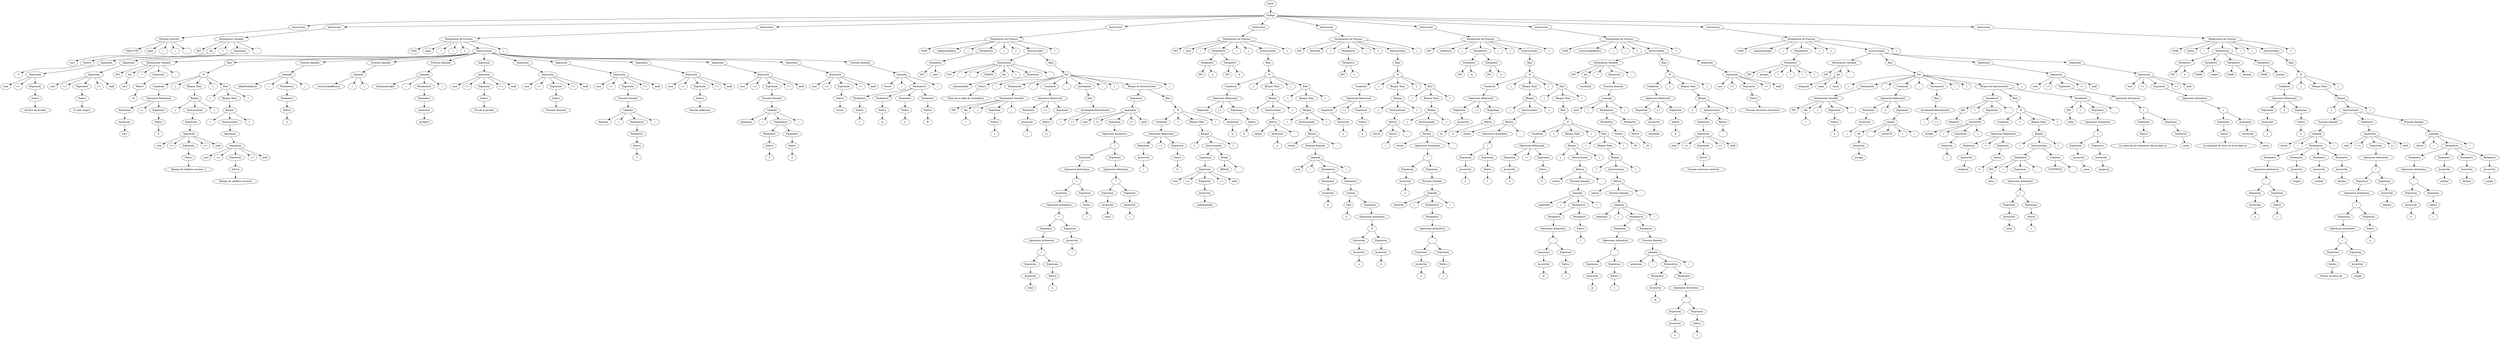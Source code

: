 digraph G {
n0[label="Inicio"]
nCodigo[label="Codigo"]
n0 -> nCodigo
n1[label="Instruccion"]
nCodigo -> n1
n2[label="Funcion Execute"]
n1 -> n2
n2 -> n6
n3[label="main"]
n2 -> n3
n4[label="("]
n2 -> n4
n6[label="EXECUTE"]
n5[label=")"]
n7[label=";"]
n2 -> n7
n2 -> n5
n8[label="Instruccion"]
nCodigo -> n8
n9[label="Declaracion Variable"]
n10[label="INT"]
n9 -> n10
n11[label="Ids"]
n15[label="var1"]
n11 -> n15
n9 -> n11
n13[label="="]
n9 -> n13
n14[label="Expresion"]
n16[label="Nativo"]
n17[label="0"]
n16 -> n17
n14 -> n16
n9 -> n14
n8 -> n9
n12[label=";"]
n9 -> n12
n18[label="Instruccion"]
nCodigo -> n18
n19[label="Declaracion de Funcion"]
n18 -> n19
n20[label="VOID"]
n19 -> n20
n21[label="main"]
n19 -> n21
n22[label="("]
n19 -> n22
n23[label=")"]
n19 -> n23
n24[label="{"]
n19 -> n24
n25[label="Instrucciones"]
n19 -> n25
n27[label="Impresion"]
n25 -> n27
n28[label="Impresión"]
n27 -> n28
n29[label="cout"]
n28 -> n29
n30[label="<<"]
n28 -> n30
n31[label="Expresión"]
n28 -> n31
n32[label="Nativo"]
n33[label="Archivo de prueba
"]
n32 -> n33
n31 -> n32
n34[label="Impresion"]
n25 -> n34
n35[label="Impresión"]
n34 -> n35
n36[label="cout"]
n35 -> n36
n37[label="<<"]
n35 -> n37
n38[label="Expresión"]
n35 -> n38
n39[label="Nativo"]
n40[label="Si sale compi1"]
n39 -> n40
n38 -> n39
n41[label="<<"]
n35 -> n41
n42[label="endl"]
n35 -> n42
n43[label="Declaracion Variable"]
n44[label="INT"]
n43 -> n44
n45[label="Ids"]
n49[label="var1"]
n45 -> n49
n43 -> n45
n47[label="="]
n43 -> n47
n48[label="Expresion"]
n50[label="Nativo"]
n51[label="10"]
n50 -> n51
n48 -> n50
n43 -> n48
n25 -> n43
n46[label=";"]
n43 -> n46
n52[label="Raiz"]
n25 -> n52
n53[label="If"]
n52 -> n53
n54[label="Condición"]
n53 -> n54
n58[label="Operacion Relacional"]
n54 -> n58
n59[label="Expresion"]
n61[label="=="]
n60[label="Expresion"]
n58 -> n59
n58 -> n61
n58 -> n60
n62[label="AccessVar"]
n62 -> n63
n63[label="var1"]
n59 -> n62
n64[label="Nativo"]
n65[label="0"]
n64 -> n65
n60 -> n64
n55[label="{"]
n53 -> n55
n56[label="Bloque Then"]
n53 -> n56
n66[label="Bloque"]
n67[label="{"]
n66 -> n67
n69[label="Instrucciones"]
n70[label="Impresion"]
n69 -> n70
n71[label="Impresión"]
n70 -> n71
n72[label="cout"]
n71 -> n72
n73[label="<<"]
n71 -> n73
n74[label="Expresión"]
n71 -> n74
n75[label="Nativo"]
n76[label="Manejo de ambitos erroneo :'("]
n75 -> n76
n74 -> n75
n77[label="<<"]
n71 -> n77
n78[label="endl"]
n71 -> n78
n66 -> n69
n68[label="}"]
n66 -> n68
n56 -> n66
n57[label="}"]
n53 -> n57
n79[label="Else"]
n53 -> n79
n80[label="{"]
n79 -> n80
n81[label="Bloque Then"]
n79 -> n81
n83[label="Bloque"]
n84[label="{"]
n83 -> n84
n86[label="Instrucciones"]
n87[label="Impresion"]
n86 -> n87
n88[label="Impresión"]
n87 -> n88
n89[label="cout"]
n88 -> n89
n90[label="<<"]
n88 -> n90
n91[label="Expresión"]
n88 -> n91
n92[label="Nativo"]
n93[label="Manejo de ambitos correcto"]
n92 -> n93
n91 -> n92
n94[label="<<"]
n88 -> n94
n95[label="endl"]
n88 -> n95
n83 -> n86
n85[label="}"]
n83 -> n85
n81 -> n83
n82[label="}"]
n79 -> n82
n96[label="Funcion llamada"]
n25 -> n96
n97[label="Llamada"]
n96 -> n97
n98[label="tablaMultiplicar"]
n97 -> n98
n99[label="("]
n97 -> n99
n101[label="Parámetros"]
n97 -> n101
n102[label="Parámetro"]
n101 -> n102
n103[label="Nativo"]
n104[label="5"]
n103 -> n104
n102 -> n103
n100[label=")"]
n97 -> n100
n105[label="Funcion llamada"]
n25 -> n105
n106[label="Llamada"]
n105 -> n106
n107[label="recursividadBasica"]
n106 -> n107
n108[label="("]
n106 -> n108
n109[label=")"]
n106 -> n109
n110[label="Funcion llamada"]
n25 -> n110
n111[label="Llamada"]
n110 -> n111
n112[label="AnalizarArreglo"]
n111 -> n112
n113[label="("]
n111 -> n113
n115[label="Parámetros"]
n111 -> n115
n116[label="Parámetro"]
n115 -> n116
n117[label="AccessVar"]
n117 -> n118
n118[label="arreglo2"]
n116 -> n117
n114[label=")"]
n111 -> n114
n119[label="Impresion"]
n25 -> n119
n120[label="Impresión"]
n119 -> n120
n121[label="cout"]
n120 -> n121
n122[label="<<"]
n120 -> n122
n123[label="Expresión"]
n120 -> n123
n124[label="Nativo"]
n125[label="Fin de la prueba"]
n124 -> n125
n123 -> n124
n126[label="<<"]
n120 -> n126
n127[label="endl"]
n120 -> n127
n128[label="Impresion"]
n25 -> n128
n129[label="Impresión"]
n128 -> n129
n130[label="cout"]
n129 -> n130
n131[label="<<"]
n129 -> n131
n132[label="Expresión"]
n129 -> n132
n133[label="Nativo"]
n134[label="Función factorial"]
n133 -> n134
n132 -> n133
n135[label="<<"]
n129 -> n135
n136[label="endl"]
n129 -> n136
n137[label="Impresion"]
n25 -> n137
n138[label="Impresión"]
n137 -> n138
n139[label="cout"]
n138 -> n139
n140[label="<<"]
n138 -> n140
n141[label="Expresión"]
n138 -> n141
n142[label="Funcion llamada"]
n141 -> n142
n143[label="Llamada"]
n142 -> n143
n144[label="factorial"]
n143 -> n144
n145[label="("]
n143 -> n145
n147[label="Parámetros"]
n143 -> n147
n148[label="Parámetro"]
n147 -> n148
n149[label="Nativo"]
n150[label="5"]
n149 -> n150
n148 -> n149
n146[label=")"]
n143 -> n146
n151[label="<<"]
n138 -> n151
n152[label="endl"]
n138 -> n152
n153[label="Impresion"]
n25 -> n153
n154[label="Impresión"]
n153 -> n154
n155[label="cout"]
n154 -> n155
n156[label="<<"]
n154 -> n156
n157[label="Expresión"]
n154 -> n157
n158[label="Nativo"]
n159[label="función ackerman"]
n158 -> n159
n157 -> n158
n160[label="<<"]
n154 -> n160
n161[label="endl"]
n154 -> n161
n162[label="Impresion"]
n25 -> n162
n163[label="Impresión"]
n162 -> n163
n164[label="cout"]
n163 -> n164
n165[label="<<"]
n163 -> n165
n166[label="Expresión"]
n163 -> n166
n167[label="Funcion llamada"]
n166 -> n167
n168[label="Llamada"]
n167 -> n168
n169[label="ackerman"]
n168 -> n169
n170[label="("]
n168 -> n170
n172[label="Parámetros"]
n168 -> n172
n173[label="Parámetro"]
n172 -> n173
n174[label="Nativo"]
n175[label="3"]
n174 -> n175
n173 -> n174
n176[label="Parámetro"]
n172 -> n176
n177[label="Nativo"]
n178[label="4"]
n177 -> n178
n176 -> n177
n171[label=")"]
n168 -> n171
n179[label="<<"]
n163 -> n179
n180[label="endl"]
n163 -> n180
n181[label="Impresion"]
n25 -> n181
n182[label="Impresión"]
n181 -> n182
n183[label="cout"]
n182 -> n183
n184[label="<<"]
n182 -> n184
n185[label="Expresión"]
n182 -> n185
n186[label="Nativo"]
n187[label="torres"]
n186 -> n187
n185 -> n186
n188[label="<<"]
n182 -> n188
n189[label="endl"]
n182 -> n189
n190[label="Funcion llamada"]
n25 -> n190
n191[label="Llamada"]
n190 -> n191
n192[label="torres"]
n191 -> n192
n193[label="("]
n191 -> n193
n195[label="Parámetros"]
n191 -> n195
n196[label="Parámetro"]
n195 -> n196
n197[label="Nativo"]
n198[label="3"]
n197 -> n198
n196 -> n197
n199[label="Parámetro"]
n195 -> n199
n200[label="Nativo"]
n201[label="A"]
n200 -> n201
n199 -> n200
n202[label="Parámetro"]
n195 -> n202
n203[label="Nativo"]
n204[label="C"]
n203 -> n204
n202 -> n203
n205[label="Parámetro"]
n195 -> n205
n206[label="Nativo"]
n207[label="B"]
n206 -> n207
n205 -> n206
n194[label=")"]
n191 -> n194
n26[label="}"]
n19 -> n26
n208[label="Instruccion"]
nCodigo -> n208
n209[label="Declaracion de Funcion"]
n208 -> n209
n210[label="VOID"]
n209 -> n210
n211[label="tablamultiplicar"]
n209 -> n211
n212[label="("]
n209 -> n212
n217[label="Parametros"]
n209 -> n217
n218[label="Parametro"]
n217 -> n218
n219[label="INT"]
n218 -> n219
n220[label="valor"]
n218 -> n220
n213[label=")"]
n209 -> n213
n214[label="{"]
n209 -> n214
n215[label="Instrucciones"]
n209 -> n215
n221[label="Declaracion"]
n225[label="STD"]
n221 -> n225
n226[label=":"]
n221 -> n226
n227[label=":"]
n221 -> n227
n228[label="STRING"]
n221 -> n228
n223[label="Ids"]
n229[label="cadenaSalida"]
n223 -> n229
n230[label="="]
n221 -> n230
n231[label="Expresion"]
n232[label="Nativo"]
n233[label="Final de la tabla de multiplicar"]
n232 -> n233
n231 -> n232
n221 -> n231
n221 -> n223
n224[label=";"]
n221 -> n224
n215 -> n221
n234[label="Raiz"]
n215 -> n234
n235[label="For"]
n234 -> n235
n236[label="("]
n235 -> n236
n237[label="Declaración"]
n235 -> n237
n246[label="Declaracion Variable"]
n247[label="INT"]
n246 -> n247
n248[label="Ids"]
n252[label="i"]
n248 -> n252
n246 -> n248
n250[label="="]
n246 -> n250
n251[label="Expresion"]
n253[label="Nativo"]
n254[label="1"]
n253 -> n254
n251 -> n253
n246 -> n251
n237 -> n246
n249[label=";"]
n246 -> n249
n238[label=";"]
n235 -> n238
n239[label="Condición"]
n235 -> n239
n255[label="Operacion Relacional"]
n239 -> n255
n256[label="Expresion"]
n258[label="<="]
n257[label="Expresion"]
n255 -> n256
n255 -> n258
n255 -> n257
n259[label="AccessVar"]
n259 -> n260
n260[label="i"]
n256 -> n259
n261[label="Nativo"]
n262[label="11"]
n261 -> n262
n257 -> n261
n240[label=";"]
n235 -> n240
n241[label="Incremento"]
n235 -> n241
n263[label="Raiz"]
n241 -> n263
n264[label="Incremento/Decremento"]
n263 -> n264
n265[label="i"]
n264 -> n265
n266[label="++"]
n264 -> n266
n242[label=")"]
n235 -> n242
n243[label="{"]
n235 -> n243
n244[label="Bloque de Instrucciones"]
n235 -> n244
n267[label="Impresion"]
n244 -> n267
n268[label="Impresión"]
n267 -> n268
n269[label="cout"]
n268 -> n269
n270[label="<<"]
n268 -> n270
n271[label="Expresión"]
n268 -> n271
nodo273[label="Operacion Aritmetica"];
n271 -> nodo273;
nodo274[label="+"];
nodo275[label="Expresion"];
nodo276[label="Expresion"];
nodo273 -> nodo274;
nodo274 -> nodo275;
nodo274 -> nodo276;
nodo278[label="Operacion Aritmetica"];
nodo275 -> nodo278;
nodo279[label="+"];
nodo280[label="Expresion"];
nodo281[label="Expresion"];
nodo278 -> nodo279;
nodo279 -> nodo280;
nodo279 -> nodo281;
nodo283[label="Operacion Aritmetica"];
nodo280 -> nodo283;
nodo284[label="+"];
nodo285[label="Expresion"];
nodo286[label="Expresion"];
nodo283 -> nodo284;
nodo284 -> nodo285;
nodo284 -> nodo286;
nodo288[label="Operacion Aritmetica"];
nodo285 -> nodo288;
nodo289[label="+"];
nodo290[label="Expresion"];
nodo291[label="Expresion"];
nodo288 -> nodo289;
nodo289 -> nodo290;
nodo289 -> nodo291;
n292[label="AccessVar"]
n292 -> n293
n293[label="valor"]
nodo290 -> n292
n294[label="Nativo"]
n295[label=" x "]
n294 -> n295
nodo291 -> n294
n296[label="AccessVar"]
n296 -> n297
n297[label="i"]
nodo286 -> n296
n298[label="Nativo"]
n299[label=" = "]
n298 -> n299
nodo281 -> n298
nodo301[label="Operacion Aritmetica"];
nodo276 -> nodo301;
nodo302[label="*"];
nodo303[label="Expresion"];
nodo304[label="Expresion"];
nodo301 -> nodo302;
nodo302 -> nodo303;
nodo302 -> nodo304;
n305[label="AccessVar"]
n305 -> n306
n306[label="valor"]
nodo303 -> n305
n307[label="AccessVar"]
n307 -> n308
n308[label="i"]
nodo304 -> n307
n309[label="<<"]
n268 -> n309
n310[label="endl"]
n268 -> n310
n311[label="Raiz"]
n244 -> n311
n312[label="If"]
n311 -> n312
n313[label="Condición"]
n312 -> n313
n317[label="Operacion Relacional"]
n313 -> n317
n318[label="Expresion"]
n320[label="=="]
n319[label="Expresion"]
n317 -> n318
n317 -> n320
n317 -> n319
n321[label="AccessVar"]
n321 -> n322
n322[label="i"]
n318 -> n321
n323[label="Nativo"]
n324[label="11"]
n323 -> n324
n319 -> n323
n314[label="{"]
n312 -> n314
n315[label="Bloque Then"]
n312 -> n315
n325[label="Bloque"]
n326[label="{"]
n325 -> n326
n328[label="Instrucciones"]
n329[label="Impresion"]
n328 -> n329
n330[label="Impresión"]
n329 -> n330
n331[label="cout"]
n330 -> n331
n332[label="<<"]
n330 -> n332
n333[label="Expresión"]
n330 -> n333
n334[label="AccessVar"]
n334 -> n335
n335[label="cadenaSalida"]
n333 -> n334
n336[label="<<"]
n330 -> n336
n337[label="endl"]
n330 -> n337
n338[label="Break"]
n339[label="BREAK"]
n338 -> n339
n340[label=";"]
n338 -> n340
n328 -> n338
n325 -> n328
n327[label="}"]
n325 -> n327
n315 -> n325
n316[label="}"]
n312 -> n316
n245[label="}"]
n235 -> n245
n216[label="}"]
n209 -> n216
n341[label="Instruccion"]
nCodigo -> n341
n342[label="Declaracion de Funcion"]
n341 -> n342
n343[label="INT"]
n342 -> n343
n344[label="mcd"]
n342 -> n344
n345[label="("]
n342 -> n345
n350[label="Parametros"]
n342 -> n350
n351[label="Parametro"]
n350 -> n351
n352[label="INT"]
n351 -> n352
n353[label="a"]
n351 -> n353
n354[label="Parametro"]
n350 -> n354
n355[label="INT"]
n354 -> n355
n356[label="b"]
n354 -> n356
n346[label=")"]
n342 -> n346
n347[label="{"]
n342 -> n347
n348[label="Instrucciones"]
n342 -> n348
n357[label="Raiz"]
n348 -> n357
n358[label="If"]
n357 -> n358
n359[label="Condición"]
n358 -> n359
n363[label="Operacion Relacional"]
n359 -> n363
n364[label="Expresion"]
n366[label="=="]
n365[label="Expresion"]
n363 -> n364
n363 -> n366
n363 -> n365
n367[label="AccessVar"]
n367 -> n368
n368[label="b"]
n364 -> n367
n369[label="Nativo"]
n370[label="0"]
n369 -> n370
n365 -> n369
n360[label="{"]
n358 -> n360
n361[label="Bloque Then"]
n358 -> n361
n371[label="Bloque"]
n372[label="{"]
n371 -> n372
n374[label="Instrucciones"]
n375[label="Return"]
n374 -> n375
n376[label="return"]
n375 -> n376
n378[label="AccessVar"]
n378 -> n379
n379[label="a"]
n375 -> n378
n377[label=";"]
n375 -> n377
n371 -> n374
n373[label="}"]
n371 -> n373
n361 -> n371
n362[label="}"]
n358 -> n362
n380[label="Else"]
n358 -> n380
n381[label="{"]
n380 -> n381
n382[label="Bloque Then"]
n380 -> n382
n384[label="Bloque"]
n385[label="{"]
n384 -> n385
n387[label="Instrucciones"]
n388[label="Return"]
n387 -> n388
n389[label="return"]
n388 -> n389
n391[label="Funcion llamada"]
n388 -> n391
n392[label="Llamada"]
n391 -> n392
n393[label="mcd"]
n392 -> n393
n394[label="("]
n392 -> n394
n396[label="Parámetros"]
n392 -> n396
n397[label="Parámetro"]
n396 -> n397
n398[label="AccessVar"]
n398 -> n399
n399[label="b"]
n397 -> n398
n400[label="Parámetro"]
n396 -> n400
n401[label="Casteos"]
n402[label="Tipo"]
n403[label="0"]
n404[label="Expresion"]
n400 -> n401
n401 -> n402
n402 -> n403
n401 -> n404
nodo406[label="Operacion Aritmetica"];
n404 -> nodo406;
nodo407[label="%"];
nodo408[label="Expresion"];
nodo409[label="Expresion"];
nodo406 -> nodo407;
nodo407 -> nodo408;
nodo407 -> nodo409;
n410[label="AccessVar"]
n410 -> n411
n411[label="a"]
nodo408 -> n410
n412[label="AccessVar"]
n412 -> n413
n413[label="b"]
nodo409 -> n412
n395[label=")"]
n392 -> n395
n390[label=";"]
n388 -> n390
n384 -> n387
n386[label="}"]
n384 -> n386
n382 -> n384
n383[label="}"]
n380 -> n383
n349[label="}"]
n342 -> n349
n414[label="Instruccion"]
nCodigo -> n414
n415[label="Declaracion de Funcion"]
n414 -> n415
n416[label="INT"]
n415 -> n416
n417[label="factorial"]
n415 -> n417
n418[label="("]
n415 -> n418
n423[label="Parametros"]
n415 -> n423
n424[label="Parametro"]
n423 -> n424
n425[label="INT"]
n424 -> n425
n426[label="n"]
n424 -> n426
n419[label=")"]
n415 -> n419
n420[label="{"]
n415 -> n420
n421[label="Instrucciones"]
n415 -> n421
n427[label="Raiz"]
n421 -> n427
n428[label="If"]
n427 -> n428
n429[label="Condición"]
n428 -> n429
n433[label="Operacion Relacional"]
n429 -> n433
n434[label="Expresion"]
n436[label="=="]
n435[label="Expresion"]
n433 -> n434
n433 -> n436
n433 -> n435
n437[label="AccessVar"]
n437 -> n438
n438[label="n"]
n434 -> n437
n439[label="Nativo"]
n440[label="0"]
n439 -> n440
n435 -> n439
n430[label="{"]
n428 -> n430
n431[label="Bloque Then"]
n428 -> n431
n441[label="Bloque"]
n442[label="{"]
n441 -> n442
n444[label="Instrucciones"]
n445[label="Return"]
n444 -> n445
n446[label="return"]
n445 -> n446
n448[label="Nativo"]
n449[label="1"]
n448 -> n449
n445 -> n448
n447[label=";"]
n445 -> n447
n441 -> n444
n443[label="}"]
n441 -> n443
n431 -> n441
n432[label="}"]
n428 -> n432
n450[label="Else"]
n428 -> n450
n451[label="{"]
n450 -> n451
n452[label="Bloque Then"]
n450 -> n452
n454[label="Bloque"]
n455[label="{"]
n454 -> n455
n457[label="Instrucciones"]
n458[label="Return"]
n457 -> n458
n459[label="return"]
n458 -> n459
nodo462[label="Operacion Aritmetica"];
n458 -> nodo462;
nodo463[label="*"];
nodo464[label="Expresion"];
nodo465[label="Expresion"];
nodo462 -> nodo463;
nodo463 -> nodo464;
nodo463 -> nodo465;
n466[label="AccessVar"]
n466 -> n467
n467[label="n"]
nodo464 -> n466
n468[label="Funcion llamada"]
nodo465 -> n468
n469[label="Llamada"]
n468 -> n469
n470[label="factorial"]
n469 -> n470
n471[label="("]
n469 -> n471
n473[label="Parámetros"]
n469 -> n473
n474[label="Parámetro"]
n473 -> n474
nodo476[label="Operacion Aritmetica"];
n474 -> nodo476;
nodo477[label="-"];
nodo478[label="Expresion"];
nodo479[label="Expresion"];
nodo476 -> nodo477;
nodo477 -> nodo478;
nodo477 -> nodo479;
n480[label="AccessVar"]
n480 -> n481
n481[label="n"]
nodo478 -> n480
n482[label="Nativo"]
n483[label="1"]
n482 -> n483
nodo479 -> n482
n472[label=")"]
n469 -> n472
n460[label=";"]
n458 -> n460
n454 -> n457
n456[label="}"]
n454 -> n456
n452 -> n454
n453[label="}"]
n450 -> n453
n422[label="}"]
n415 -> n422
n484[label="Instruccion"]
nCodigo -> n484
n485[label="Declaracion de Funcion"]
n484 -> n485
n486[label="INT"]
n485 -> n486
n487[label="ackerman"]
n485 -> n487
n488[label="("]
n485 -> n488
n493[label="Parametros"]
n485 -> n493
n494[label="Parametro"]
n493 -> n494
n495[label="INT"]
n494 -> n495
n496[label="m"]
n494 -> n496
n497[label="Parametro"]
n493 -> n497
n498[label="INT"]
n497 -> n498
n499[label="n"]
n497 -> n499
n489[label=")"]
n485 -> n489
n490[label="{"]
n485 -> n490
n491[label="Instrucciones"]
n485 -> n491
n500[label="Raiz"]
n491 -> n500
n501[label="If"]
n500 -> n501
n502[label="Condición"]
n501 -> n502
n506[label="Operacion Relacional"]
n502 -> n506
n507[label="Expresion"]
n509[label="=="]
n508[label="Expresion"]
n506 -> n507
n506 -> n509
n506 -> n508
n510[label="AccessVar"]
n510 -> n511
n511[label="m"]
n507 -> n510
n512[label="Nativo"]
n513[label="0"]
n512 -> n513
n508 -> n512
n503[label="{"]
n501 -> n503
n504[label="Bloque Then"]
n501 -> n504
n514[label="Bloque"]
n515[label="{"]
n514 -> n515
n517[label="Instrucciones"]
n518[label="Return"]
n517 -> n518
n519[label="return"]
n518 -> n519
nodo522[label="Operacion Aritmetica"];
n518 -> nodo522;
nodo523[label="+"];
nodo524[label="Expresion"];
nodo525[label="Expresion"];
nodo522 -> nodo523;
nodo523 -> nodo524;
nodo523 -> nodo525;
n526[label="AccessVar"]
n526 -> n527
n527[label="n"]
nodo524 -> n526
n528[label="Nativo"]
n529[label="1"]
n528 -> n529
nodo525 -> n528
n520[label=";"]
n518 -> n520
n514 -> n517
n516[label="}"]
n514 -> n516
n504 -> n514
n505[label="}"]
n501 -> n505
n530[label="Else"]
n501 -> n530
n531[label="{"]
n530 -> n531
n532[label="Bloque Then"]
n530 -> n532
n534[label="Raiz"]
n532 -> n534
n535[label="If"]
n534 -> n535
n536[label="Condición"]
n535 -> n536
n540[label="Operacion Relacional"]
n536 -> n540
n541[label="Expresion"]
n543[label="=="]
n542[label="Expresion"]
n540 -> n541
n540 -> n543
n540 -> n542
n544[label="AccessVar"]
n544 -> n545
n545[label="n"]
n541 -> n544
n546[label="Nativo"]
n547[label="0"]
n546 -> n547
n542 -> n546
n537[label="{"]
n535 -> n537
n538[label="Bloque Then"]
n535 -> n538
n548[label="Bloque"]
n549[label="{"]
n548 -> n549
n551[label="Instrucciones"]
n552[label="Return"]
n551 -> n552
n553[label="return"]
n552 -> n553
n555[label="Funcion llamada"]
n552 -> n555
n556[label="Llamada"]
n555 -> n556
n557[label="ackerman"]
n556 -> n557
n558[label="("]
n556 -> n558
n560[label="Parámetros"]
n556 -> n560
n561[label="Parámetro"]
n560 -> n561
nodo563[label="Operacion Aritmetica"];
n561 -> nodo563;
nodo564[label="-"];
nodo565[label="Expresion"];
nodo566[label="Expresion"];
nodo563 -> nodo564;
nodo564 -> nodo565;
nodo564 -> nodo566;
n567[label="AccessVar"]
n567 -> n568
n568[label="m"]
nodo565 -> n567
n569[label="Nativo"]
n570[label="1"]
n569 -> n570
nodo566 -> n569
n571[label="Parámetro"]
n560 -> n571
n572[label="Nativo"]
n573[label="1"]
n572 -> n573
n571 -> n572
n559[label=")"]
n556 -> n559
n554[label=";"]
n552 -> n554
n548 -> n551
n550[label="}"]
n548 -> n550
n538 -> n548
n539[label="}"]
n535 -> n539
n574[label="Else"]
n535 -> n574
n575[label="{"]
n574 -> n575
n576[label="Bloque Then"]
n574 -> n576
n578[label="Bloque"]
n579[label="{"]
n578 -> n579
n581[label="Instrucciones"]
n582[label="Return"]
n581 -> n582
n583[label="return"]
n582 -> n583
n585[label="Funcion llamada"]
n582 -> n585
n586[label="Llamada"]
n585 -> n586
n587[label="ackerman"]
n586 -> n587
n588[label="("]
n586 -> n588
n590[label="Parámetros"]
n586 -> n590
n591[label="Parámetro"]
n590 -> n591
nodo593[label="Operacion Aritmetica"];
n591 -> nodo593;
nodo594[label="-"];
nodo595[label="Expresion"];
nodo596[label="Expresion"];
nodo593 -> nodo594;
nodo594 -> nodo595;
nodo594 -> nodo596;
n597[label="AccessVar"]
n597 -> n598
n598[label="m"]
nodo595 -> n597
n599[label="Nativo"]
n600[label="1"]
n599 -> n600
nodo596 -> n599
n601[label="Parámetro"]
n590 -> n601
n602[label="Funcion llamada"]
n601 -> n602
n603[label="Llamada"]
n602 -> n603
n604[label="ackerman"]
n603 -> n604
n605[label="("]
n603 -> n605
n607[label="Parámetros"]
n603 -> n607
n608[label="Parámetro"]
n607 -> n608
n609[label="AccessVar"]
n609 -> n610
n610[label="m"]
n608 -> n609
n611[label="Parámetro"]
n607 -> n611
nodo613[label="Operacion Aritmetica"];
n611 -> nodo613;
nodo614[label="-"];
nodo615[label="Expresion"];
nodo616[label="Expresion"];
nodo613 -> nodo614;
nodo614 -> nodo615;
nodo614 -> nodo616;
n617[label="AccessVar"]
n617 -> n618
n618[label="n"]
nodo615 -> n617
n619[label="Nativo"]
n620[label="1"]
n619 -> n620
nodo616 -> n619
n606[label=")"]
n603 -> n606
n589[label=")"]
n586 -> n589
n584[label=";"]
n582 -> n584
n578 -> n581
n580[label="}"]
n578 -> n580
n576 -> n578
n577[label="}"]
n574 -> n577
n533[label="}"]
n530 -> n533
n492[label="}"]
n485 -> n492
n621[label="Instruccion"]
nCodigo -> n621
n622[label="Declaracion de Funcion"]
n621 -> n622
n623[label="VOID"]
n622 -> n623
n624[label="recursividadbasica"]
n622 -> n624
n625[label="("]
n622 -> n625
n626[label=")"]
n622 -> n626
n627[label="{"]
n622 -> n627
n628[label="Instrucciones"]
n622 -> n628
n630[label="Declaracion Variable"]
n631[label="INT"]
n630 -> n631
n632[label="Ids"]
n636[label="resultado"]
n632 -> n636
n630 -> n632
n634[label="="]
n630 -> n634
n635[label="Expresion"]
n637[label="Funcion llamada"]
n635 -> n637
n638[label="Llamada"]
n637 -> n638
n639[label="mcd"]
n638 -> n639
n640[label="("]
n638 -> n640
n642[label="Parámetros"]
n638 -> n642
n643[label="Parámetro"]
n642 -> n643
n644[label="Nativo"]
n645[label="48"]
n644 -> n645
n643 -> n644
n646[label="Parámetro"]
n642 -> n646
n647[label="Nativo"]
n648[label="18"]
n647 -> n648
n646 -> n647
n641[label=")"]
n638 -> n641
n630 -> n635
n628 -> n630
n633[label=";"]
n630 -> n633
n649[label="Raiz"]
n628 -> n649
n650[label="If"]
n649 -> n650
n651[label="Condición"]
n650 -> n651
n655[label="Operacion Relacional"]
n651 -> n655
n656[label="Expresion"]
n658[label="=="]
n657[label="Expresion"]
n655 -> n656
n655 -> n658
n655 -> n657
n659[label="AccessVar"]
n659 -> n660
n660[label="resultado"]
n656 -> n659
n661[label="Nativo"]
n662[label="6"]
n661 -> n662
n657 -> n661
n652[label="{"]
n650 -> n652
n653[label="Bloque Then"]
n650 -> n653
n663[label="Bloque"]
n664[label="{"]
n663 -> n664
n666[label="Instrucciones"]
n667[label="Impresion"]
n666 -> n667
n668[label="Impresión"]
n667 -> n668
n669[label="cout"]
n668 -> n669
n670[label="<<"]
n668 -> n670
n671[label="Expresión"]
n668 -> n671
n672[label="Nativo"]
n673[label="Funcion recursiva correcta"]
n672 -> n673
n671 -> n672
n674[label="<<"]
n668 -> n674
n675[label="endl"]
n668 -> n675
n676[label="Return"]
n666 -> n676
n678[label=";"]
n676 -> n678
n663 -> n666
n665[label="}"]
n663 -> n665
n653 -> n663
n654[label="}"]
n650 -> n654
n679[label="Impresion"]
n628 -> n679
n680[label="Impresión"]
n679 -> n680
n681[label="cout"]
n680 -> n681
n682[label="<<"]
n680 -> n682
n683[label="Expresión"]
n680 -> n683
n684[label="Nativo"]
n685[label="Funcion recursiva incorrecta"]
n684 -> n685
n683 -> n684
n686[label="<<"]
n680 -> n686
n687[label="endl"]
n680 -> n687
n629[label="}"]
n622 -> n629
n688[label="Instruccion"]
nCodigo -> n688
n689[label="Declaracion de Funcion"]
n688 -> n689
n690[label="VOID"]
n689 -> n690
n691[label="analizararreglo"]
n689 -> n691
n692[label="("]
n689 -> n692
n697[label="Parametros"]
n689 -> n697
n698[label="Parametro"]
n697 -> n698
n699[label="INT"]
n698 -> n699
n700[label="arreglo"]
n698 -> n700
n701[label="["]
n698 -> n701
n702[label="]"]
n698 -> n702
n703[label="["]
n698 -> n703
n704[label="]"]
n698 -> n704
n693[label=")"]
n689 -> n693
n694[label="{"]
n689 -> n694
n695[label="Instrucciones"]
n689 -> n695
n705[label="Declaracion Variable"]
n706[label="INT"]
n705 -> n706
n707[label="Ids"]
n705 -> n707
n709[label="temporal"]
n707 -> n709
n710[label="suma"]
n707 -> n710
n711[label="ceros"]
n707 -> n711
n695 -> n705
n708[label=";"]
n705 -> n708
n712[label="Raiz"]
n695 -> n712
n713[label="For"]
n712 -> n713
n714[label="("]
n713 -> n714
n715[label="Declaración"]
n713 -> n715
n724[label="Declaracion Variable"]
n725[label="INT"]
n724 -> n725
n726[label="Ids"]
n730[label="i"]
n726 -> n730
n724 -> n726
n728[label="="]
n724 -> n728
n729[label="Expresion"]
n731[label="Nativo"]
n732[label="0"]
n731 -> n732
n729 -> n731
n724 -> n729
n715 -> n724
n727[label=";"]
n724 -> n727
n716[label=";"]
n713 -> n716
n717[label="Condición"]
n713 -> n717
n733[label="Operacion Relacional"]
n717 -> n733
n734[label="Expresion"]
n736[label="<"]
n735[label="Expresion"]
n733 -> n734
n733 -> n736
n733 -> n735
n737[label="AccessVar"]
n737 -> n738
n738[label="i"]
n734 -> n737
n739[label="Length"]
n745[label="AccessVar"]
n745 -> n746
n746[label="arreglo"]
n740 -> n745
n740[label="ID"]
n739 -> n740
n741[label="."]n739 -> n741
n742[label="LENGTH"]
n739 -> n742
n743[label="("]
n739 -> n743
n744[label=")"]
n739 -> n744
n735 -> n739
n718[label=";"]
n713 -> n718
n719[label="Incremento"]
n713 -> n719
n747[label="Raiz"]
n719 -> n747
n748[label="Incremento/Decremento"]
n747 -> n748
n749[label="i"]
n748 -> n749
n750[label="++"]
n748 -> n750
n720[label=")"]
n713 -> n720
n721[label="{"]
n713 -> n721
n722[label="Bloque de Instrucciones"]
n713 -> n722
n751[label="VariablesA"]
n752[label="IDS"]
n751 -> n752
n756[label="temporal"]
n752 -> n756
n753[label="="]
n751 -> n753
n754[label="Expresion"]
n757[label="AccesoVec"]
n754 -> n757
n757 -> n758
n758[label="arreglo"]
n759[label="["]
n757 -> n759
n760[label="Expresion"]
n757 -> n760
n762[label="AccessVar"]
n762 -> n763
n763[label="i"]
n760 -> n762
n761[label="]"]
n757 -> n761
n751 -> n754
n755[label=";"]
n751 -> n755
n722 -> n751
n764[label="Raiz"]
n722 -> n764
n765[label="If"]
n764 -> n765
n766[label="Condición"]
n765 -> n766
n770[label="Operacion Relacional"]
n766 -> n770
n771[label="Expresion"]
n773[label="=="]
n772[label="Expresion"]
n770 -> n771
n770 -> n773
n770 -> n772
n774[label="AccessVar"]
n774 -> n775
n775[label="temporal"]
n771 -> n774
n776[label="Nativo"]
n777[label="0"]
n776 -> n777
n772 -> n776
n767[label="{"]
n765 -> n767
n768[label="Bloque Then"]
n765 -> n768
n778[label="Bloque"]
n779[label="{"]
n778 -> n779
n781[label="Instrucciones"]
n782[label="VariablesA"]
n783[label="IDS"]
n782 -> n783
n787[label="ceros"]
n783 -> n787
n784[label="="]
n782 -> n784
n785[label="Expresion"]
nodo789[label="Operacion Aritmetica"];
n785 -> nodo789;
nodo790[label="+"];
nodo791[label="Expresion"];
nodo792[label="Expresion"];
nodo789 -> nodo790;
nodo790 -> nodo791;
nodo790 -> nodo792;
n793[label="AccessVar"]
n793 -> n794
n794[label="ceros"]
nodo791 -> n793
n795[label="Nativo"]
n796[label="1"]
n795 -> n796
nodo792 -> n795
n782 -> n785
n786[label=";"]
n782 -> n786
n781 -> n782
n797[label="Continue"]
n798[label="CONTINUE"]
n797 -> n798
n799[label=";"]
n797 -> n799
n781 -> n797
n778 -> n781
n780[label="}"]
n778 -> n780
n768 -> n778
n769[label="}"]
n765 -> n769
n800[label="VariablesA"]
n801[label="IDS"]
n800 -> n801
n805[label="suma"]
n801 -> n805
n802[label="="]
n800 -> n802
n803[label="Expresion"]
nodo807[label="Operacion Aritmetica"];
n803 -> nodo807;
nodo808[label="+"];
nodo809[label="Expresion"];
nodo810[label="Expresion"];
nodo807 -> nodo808;
nodo808 -> nodo809;
nodo808 -> nodo810;
n811[label="AccessVar"]
n811 -> n812
n812[label="suma"]
nodo809 -> n811
n813[label="AccessVar"]
n813 -> n814
n814[label="temporal"]
nodo810 -> n813
n800 -> n803
n804[label=";"]
n800 -> n804
n722 -> n800
n723[label="}"]
n713 -> n723
n815[label="Impresion"]
n695 -> n815
n816[label="Impresión"]
n815 -> n816
n817[label="cout"]
n816 -> n817
n818[label="<<"]
n816 -> n818
n819[label="Expresión"]
n816 -> n819
nodo821[label="Operacion Aritmetica"];
n819 -> nodo821;
nodo822[label="+"];
nodo823[label="Expresion"];
nodo824[label="Expresion"];
nodo821 -> nodo822;
nodo822 -> nodo823;
nodo822 -> nodo824;
n825[label="Nativo"]
n826[label="La suma de los elementos del arreglo es: "]
n825 -> n826
nodo823 -> n825
n827[label="AccessVar"]
n827 -> n828
n828[label="suma"]
nodo824 -> n827
n829[label="<<"]
n816 -> n829
n830[label="endl"]
n816 -> n830
n831[label="Impresion"]
n695 -> n831
n832[label="Impresión"]
n831 -> n832
n833[label="cout"]
n832 -> n833
n834[label="<<"]
n832 -> n834
n835[label="Expresión"]
n832 -> n835
nodo837[label="Operacion Aritmetica"];
n835 -> nodo837;
nodo838[label="+"];
nodo839[label="Expresion"];
nodo840[label="Expresion"];
nodo837 -> nodo838;
nodo838 -> nodo839;
nodo838 -> nodo840;
n841[label="Nativo"]
n842[label="La cantidad de ceros en el arreglo es: "]
n841 -> n842
nodo839 -> n841
n843[label="AccessVar"]
n843 -> n844
n844[label="ceros"]
nodo840 -> n843
n845[label="<<"]
n832 -> n845
n846[label="endl"]
n832 -> n846
n696[label="}"]
n689 -> n696
n847[label="Instruccion"]
nCodigo -> n847
n848[label="Declaracion de Funcion"]
n847 -> n848
n849[label="VOID"]
n848 -> n849
n850[label="torres"]
n848 -> n850
n851[label="("]
n848 -> n851
n856[label="Parametros"]
n848 -> n856
n857[label="Parametro"]
n856 -> n857
n858[label="INT"]
n857 -> n858
n859[label="n"]
n857 -> n859
n860[label="Parametro"]
n856 -> n860
n861[label="CHAR"]
n860 -> n861
n862[label="origen"]
n860 -> n862
n863[label="Parametro"]
n856 -> n863
n864[label="CHAR"]
n863 -> n864
n865[label="destino"]
n863 -> n865
n866[label="Parametro"]
n856 -> n866
n867[label="CHAR"]
n866 -> n867
n868[label="auxiliar"]
n866 -> n868
n852[label=")"]
n848 -> n852
n853[label="{"]
n848 -> n853
n854[label="Instrucciones"]
n848 -> n854
n869[label="Raiz"]
n854 -> n869
n870[label="If"]
n869 -> n870
n871[label="Condición"]
n870 -> n871
n875[label="Operacion Relacional"]
n871 -> n875
n876[label="Expresion"]
n878[label=">"]
n877[label="Expresion"]
n875 -> n876
n875 -> n878
n875 -> n877
n879[label="AccessVar"]
n879 -> n880
n880[label="n"]
n876 -> n879
n881[label="Nativo"]
n882[label="0"]
n881 -> n882
n877 -> n881
n872[label="{"]
n870 -> n872
n873[label="Bloque Then"]
n870 -> n873
n883[label="Bloque"]
n884[label="{"]
n883 -> n884
n886[label="Instrucciones"]
n887[label="Funcion llamada"]
n886 -> n887
n888[label="Llamada"]
n887 -> n888
n889[label="torres"]
n888 -> n889
n890[label="("]
n888 -> n890
n892[label="Parámetros"]
n888 -> n892
n893[label="Parámetro"]
n892 -> n893
nodo895[label="Operacion Aritmetica"];
n893 -> nodo895;
nodo896[label="-"];
nodo897[label="Expresion"];
nodo898[label="Expresion"];
nodo895 -> nodo896;
nodo896 -> nodo897;
nodo896 -> nodo898;
n899[label="AccessVar"]
n899 -> n900
n900[label="n"]
nodo897 -> n899
n901[label="Nativo"]
n902[label="1"]
n901 -> n902
nodo898 -> n901
n903[label="Parámetro"]
n892 -> n903
n904[label="AccessVar"]
n904 -> n905
n905[label="origen"]
n903 -> n904
n906[label="Parámetro"]
n892 -> n906
n907[label="AccessVar"]
n907 -> n908
n908[label="auxiliar"]
n906 -> n907
n909[label="Parámetro"]
n892 -> n909
n910[label="AccessVar"]
n910 -> n911
n911[label="destino"]
n909 -> n910
n891[label=")"]
n888 -> n891
n912[label="Impresion"]
n886 -> n912
n913[label="Impresión"]
n912 -> n913
n914[label="cout"]
n913 -> n914
n915[label="<<"]
n913 -> n915
n916[label="Expresión"]
n913 -> n916
nodo918[label="Operacion Aritmetica"];
n916 -> nodo918;
nodo919[label="+"];
nodo920[label="Expresion"];
nodo921[label="Expresion"];
nodo918 -> nodo919;
nodo919 -> nodo920;
nodo919 -> nodo921;
nodo923[label="Operacion Aritmetica"];
nodo920 -> nodo923;
nodo924[label="+"];
nodo925[label="Expresion"];
nodo926[label="Expresion"];
nodo923 -> nodo924;
nodo924 -> nodo925;
nodo924 -> nodo926;
nodo928[label="Operacion Aritmetica"];
nodo925 -> nodo928;
nodo929[label="+"];
nodo930[label="Expresion"];
nodo931[label="Expresion"];
nodo928 -> nodo929;
nodo929 -> nodo930;
nodo929 -> nodo931;
n932[label="Nativo"]
n933[label="Mueve un disco de "]
n932 -> n933
nodo930 -> n932
n934[label="AccessVar"]
n934 -> n935
n935[label="origen"]
nodo931 -> n934
n936[label="Nativo"]
n937[label=" a "]
n936 -> n937
nodo926 -> n936
n938[label="AccessVar"]
n938 -> n939
n939[label="destino"]
nodo921 -> n938
n940[label="<<"]
n913 -> n940
n941[label="endl"]
n913 -> n941
n942[label="Funcion llamada"]
n886 -> n942
n943[label="Llamada"]
n942 -> n943
n944[label="torres"]
n943 -> n944
n945[label="("]
n943 -> n945
n947[label="Parámetros"]
n943 -> n947
n948[label="Parámetro"]
n947 -> n948
nodo950[label="Operacion Aritmetica"];
n948 -> nodo950;
nodo951[label="-"];
nodo952[label="Expresion"];
nodo953[label="Expresion"];
nodo950 -> nodo951;
nodo951 -> nodo952;
nodo951 -> nodo953;
n954[label="AccessVar"]
n954 -> n955
n955[label="n"]
nodo952 -> n954
n956[label="Nativo"]
n957[label="1"]
n956 -> n957
nodo953 -> n956
n958[label="Parámetro"]
n947 -> n958
n959[label="AccessVar"]
n959 -> n960
n960[label="auxiliar"]
n958 -> n959
n961[label="Parámetro"]
n947 -> n961
n962[label="AccessVar"]
n962 -> n963
n963[label="destino"]
n961 -> n962
n964[label="Parámetro"]
n947 -> n964
n965[label="AccessVar"]
n965 -> n966
n966[label="origen"]
n964 -> n965
n946[label=")"]
n943 -> n946
n883 -> n886
n885[label="}"]
n883 -> n885
n873 -> n883
n874[label="}"]
n870 -> n874
n855[label="}"]
n848 -> n855

}